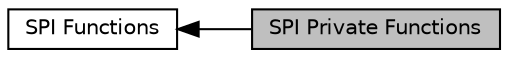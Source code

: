 digraph "SPI Private Functions"
{
  edge [fontname="Helvetica",fontsize="10",labelfontname="Helvetica",labelfontsize="10"];
  node [fontname="Helvetica",fontsize="10",shape=record];
  rankdir=LR;
  Node0 [label="SPI Private Functions",height=0.2,width=0.4,color="black", fillcolor="grey75", style="filled", fontcolor="black"];
  Node1 [label="SPI Functions",height=0.2,width=0.4,color="black", fillcolor="white", style="filled",URL="$group___s_d___s_p_i___functions.html"];
  Node1->Node0 [shape=plaintext, dir="back", style="solid"];
}

